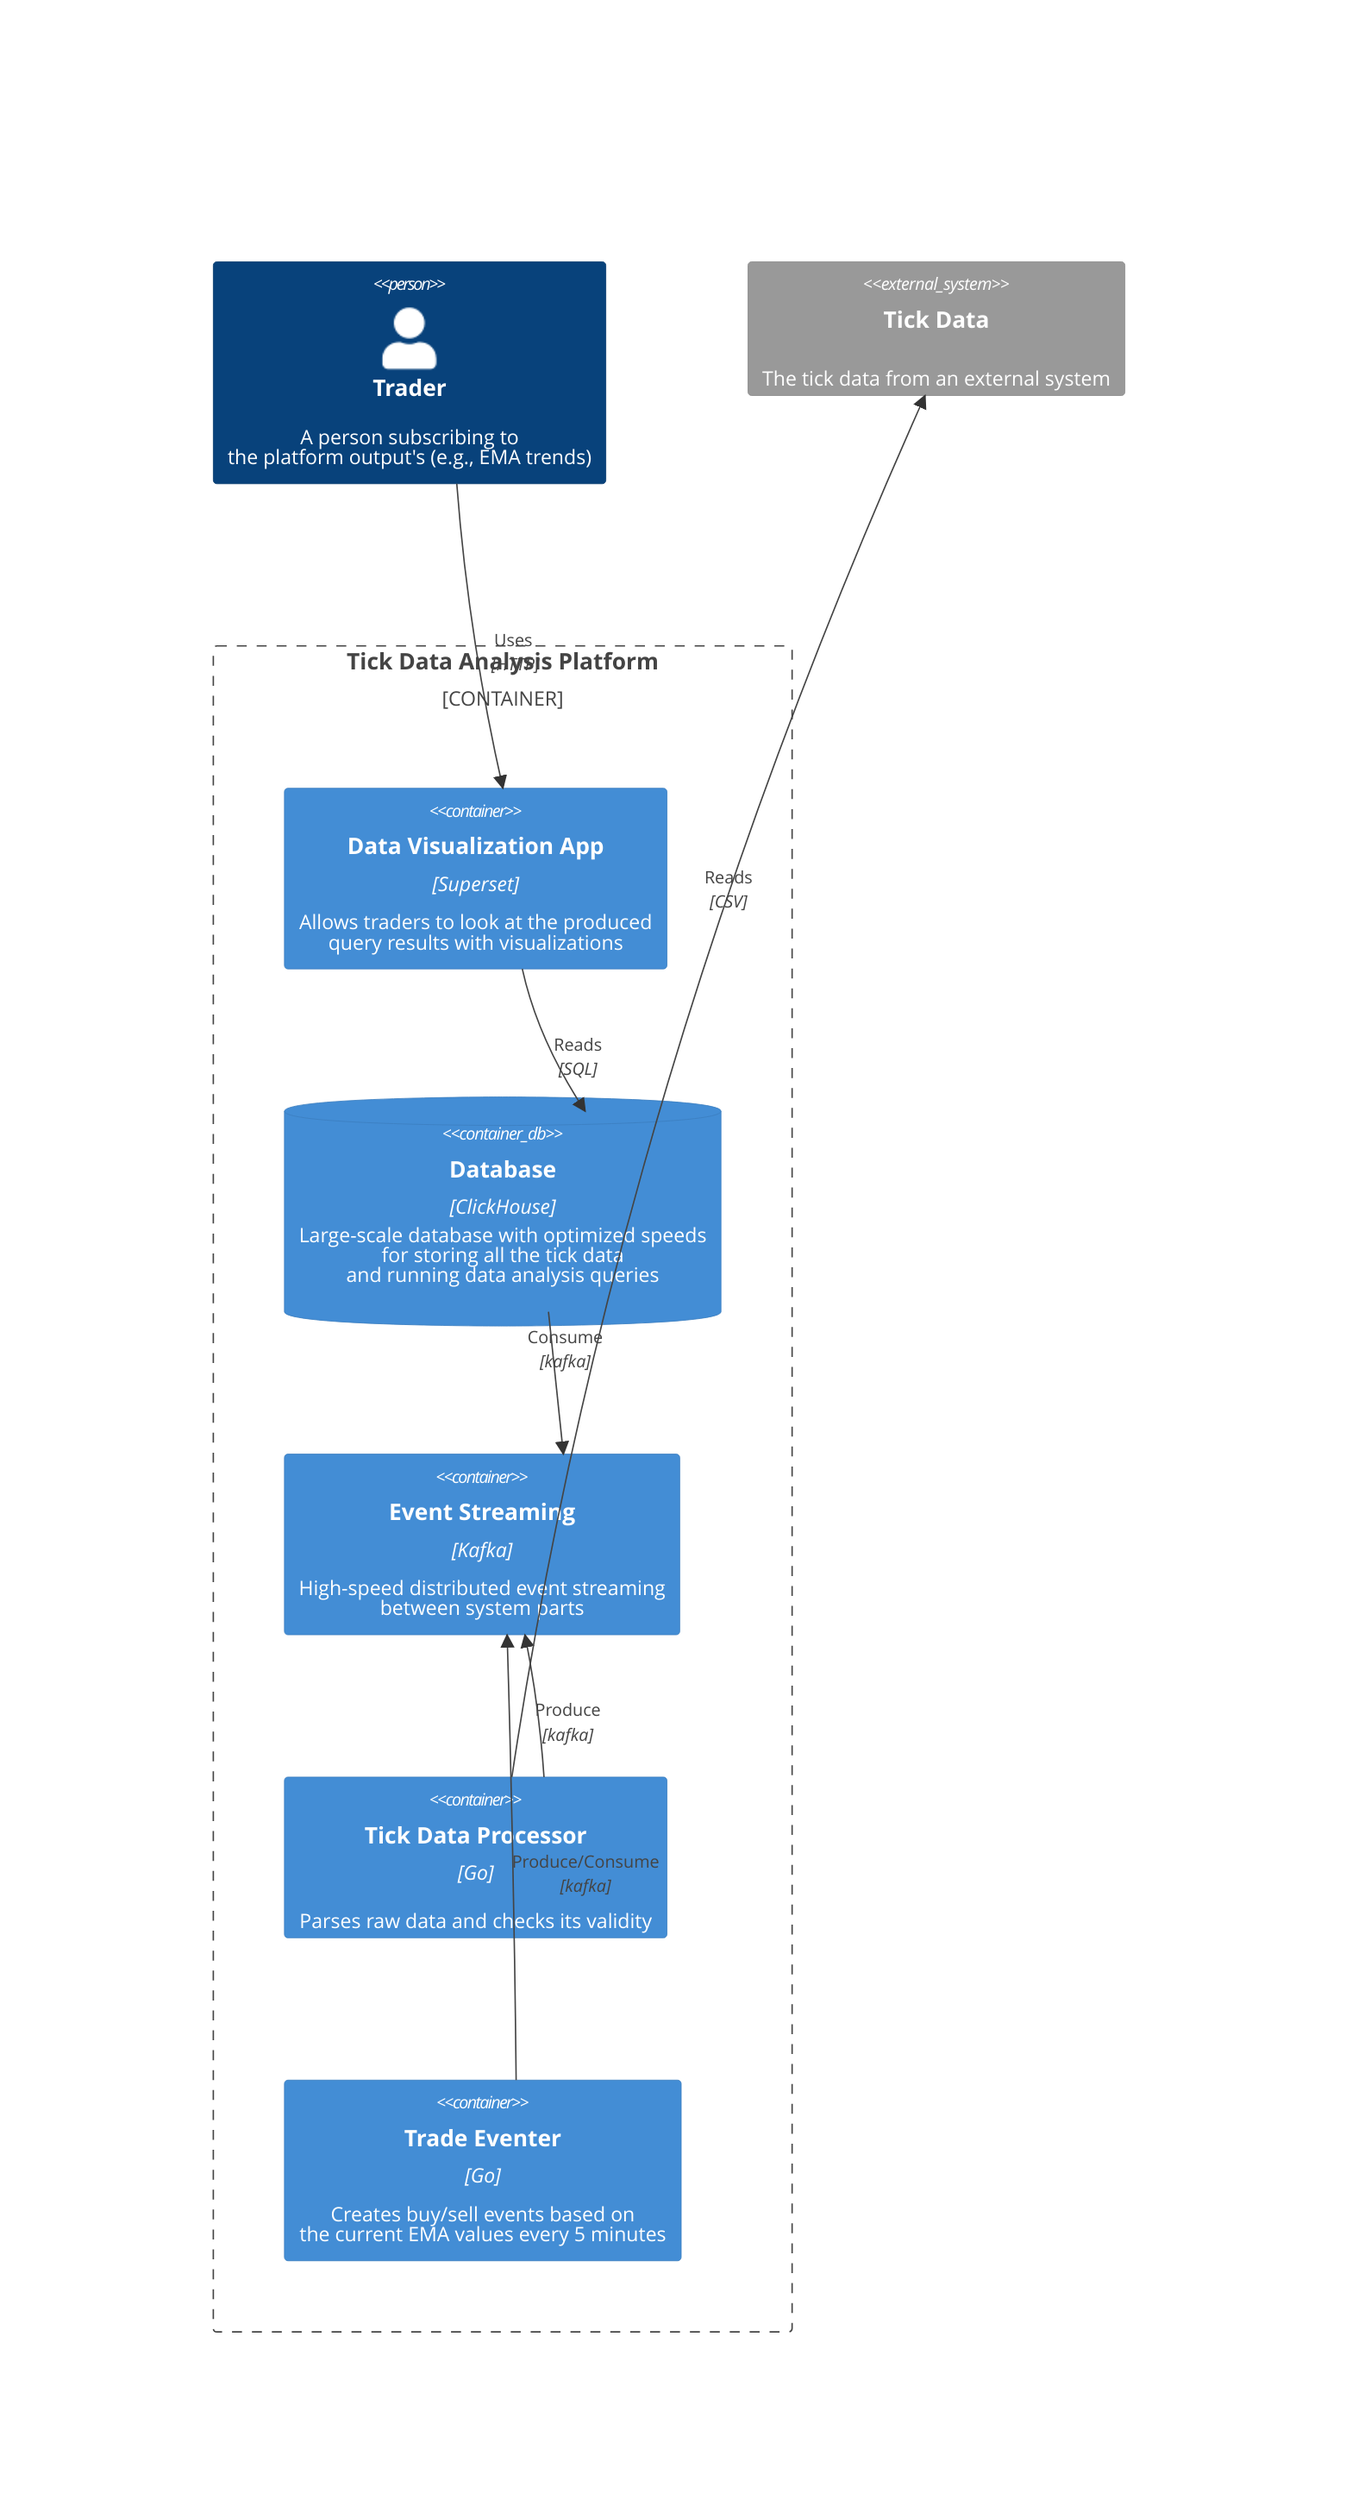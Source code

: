 C4Container
    Person(trader, Trader, "A person subscribing to<br>the platform output's (e.g., EMA trends)")
    System_Ext(tick_data, "Tick Data", "The tick data from an external system")

    Container_Boundary(analysis, "Tick Data Analysis Platform") {
        Container(dataviz, "Data Visualization App", "Superset", "Allows traders to look at the produced<br>query results with visualizations")
        ContainerDb(database, "Database", "ClickHouse", "Large-scale database with optimized speeds<br>for storing all the tick data<br>and running data analysis queries")
        Container(event_streaming, "Event Streaming", "Kafka", "High-speed distributed event streaming<br>between system parts")
        Container(processor, "Tick Data Processor", "Go", "Parses raw data and checks its validity")
        Container(eventer, "Trade Eventer", "Go", "Creates buy/sell events based on<br>the current EMA values every 5 minutes")

        Rel(database, event_streaming, "Consume", "kafka")
        UpdateRelStyle(database, event_streaming, $offsetX="-20", $offsetY="-35")
        Rel(processor, event_streaming, "Produce", "kafka")
        Rel(eventer, event_streaming, "Produce/Consume", "kafka")
        Rel(dataviz, database, "Reads", "SQL")
    }

    Rel(trader, dataviz, "Uses", "HTTP")
    UpdateRelStyle(trader, dataviz, $offsetX="10")
    Rel(processor, tick_data, "Reads", "CSV")
    UpdateRelStyle(processor, tick_data, $offsetX="-10", $offsetY="-150")